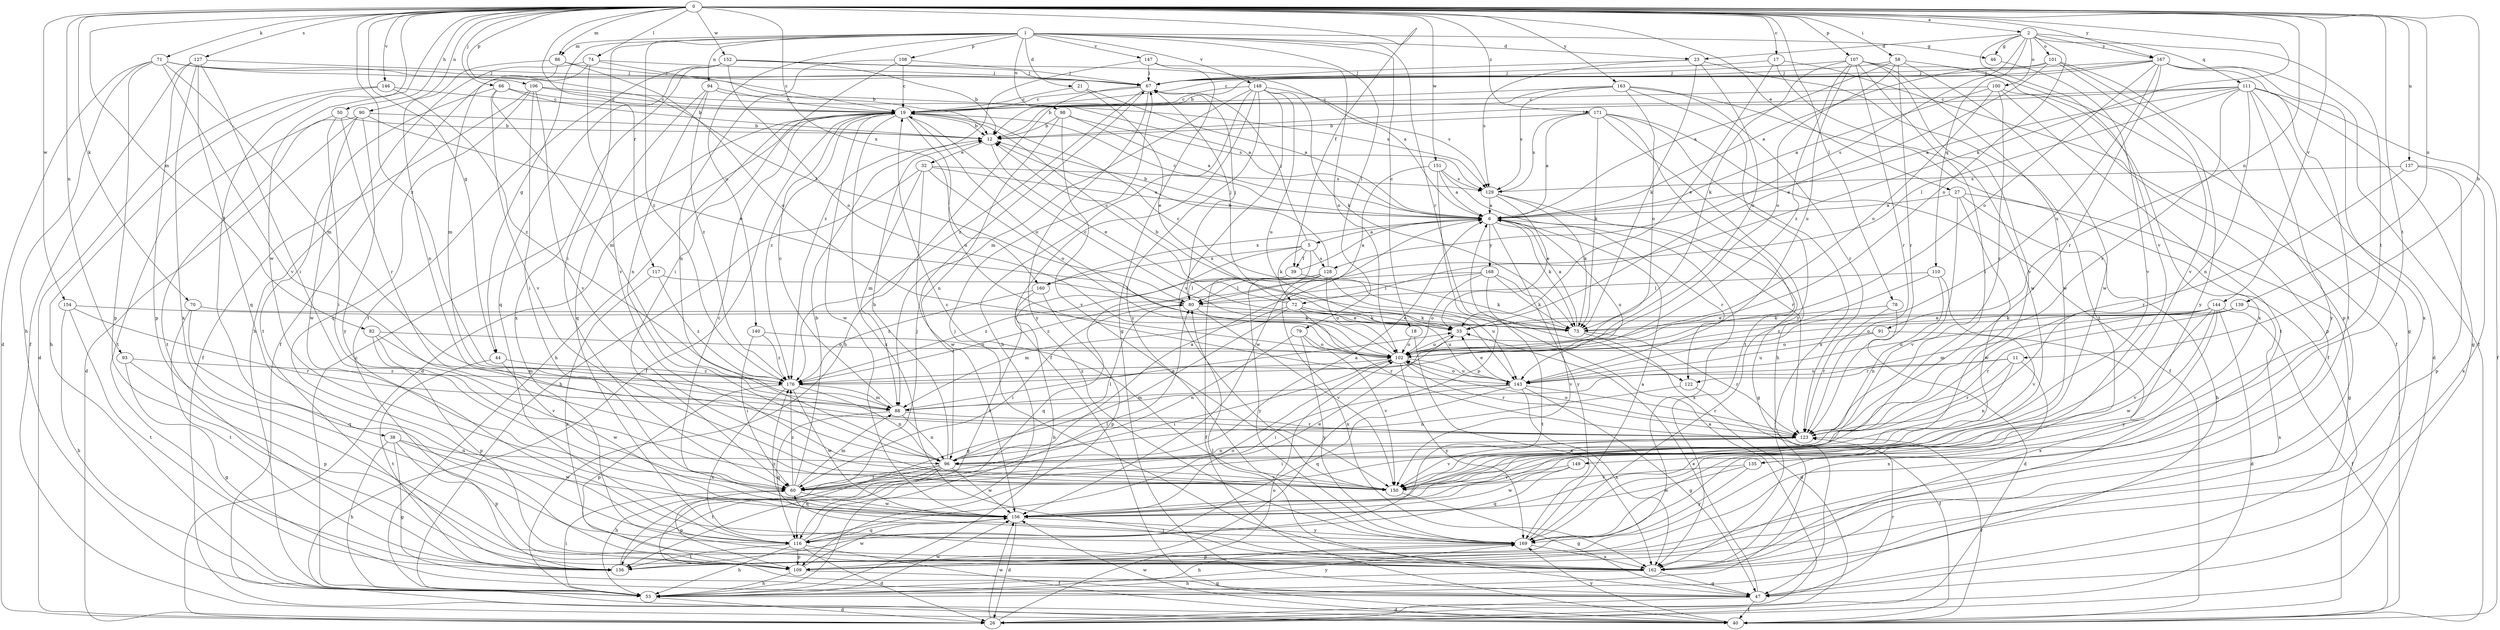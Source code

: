 strict digraph  {
0;
1;
2;
5;
6;
11;
12;
17;
18;
19;
21;
23;
26;
27;
32;
33;
38;
39;
40;
44;
46;
47;
50;
53;
58;
60;
66;
67;
70;
71;
72;
73;
74;
78;
79;
80;
82;
86;
88;
90;
91;
93;
94;
96;
98;
100;
101;
102;
106;
107;
108;
109;
110;
111;
116;
117;
122;
123;
127;
128;
129;
135;
136;
137;
139;
140;
143;
144;
146;
147;
148;
149;
150;
151;
152;
154;
156;
160;
162;
163;
167;
168;
169;
171;
176;
0 -> 2  [label=a];
0 -> 11  [label=b];
0 -> 17  [label=c];
0 -> 27  [label=e];
0 -> 38  [label=f];
0 -> 39  [label=f];
0 -> 44  [label=g];
0 -> 50  [label=h];
0 -> 58  [label=i];
0 -> 66  [label=j];
0 -> 70  [label=k];
0 -> 71  [label=k];
0 -> 72  [label=k];
0 -> 74  [label=l];
0 -> 78  [label=l];
0 -> 82  [label=m];
0 -> 86  [label=m];
0 -> 90  [label=n];
0 -> 91  [label=n];
0 -> 93  [label=n];
0 -> 106  [label=p];
0 -> 107  [label=p];
0 -> 117  [label=r];
0 -> 127  [label=s];
0 -> 135  [label=t];
0 -> 137  [label=u];
0 -> 139  [label=u];
0 -> 144  [label=v];
0 -> 146  [label=v];
0 -> 151  [label=w];
0 -> 152  [label=w];
0 -> 154  [label=w];
0 -> 156  [label=w];
0 -> 160  [label=x];
0 -> 163  [label=y];
0 -> 167  [label=y];
0 -> 171  [label=z];
0 -> 176  [label=z];
1 -> 18  [label=c];
1 -> 21  [label=d];
1 -> 23  [label=d];
1 -> 44  [label=g];
1 -> 46  [label=g];
1 -> 60  [label=i];
1 -> 79  [label=l];
1 -> 86  [label=m];
1 -> 94  [label=n];
1 -> 98  [label=o];
1 -> 108  [label=p];
1 -> 122  [label=r];
1 -> 140  [label=u];
1 -> 147  [label=v];
1 -> 148  [label=v];
1 -> 176  [label=z];
2 -> 23  [label=d];
2 -> 46  [label=g];
2 -> 100  [label=o];
2 -> 101  [label=o];
2 -> 102  [label=o];
2 -> 110  [label=q];
2 -> 111  [label=q];
2 -> 128  [label=s];
2 -> 135  [label=t];
2 -> 149  [label=v];
2 -> 167  [label=y];
5 -> 39  [label=f];
5 -> 40  [label=f];
5 -> 67  [label=j];
5 -> 72  [label=k];
5 -> 128  [label=s];
5 -> 136  [label=t];
5 -> 160  [label=x];
6 -> 5  [label=a];
6 -> 12  [label=b];
6 -> 19  [label=c];
6 -> 73  [label=k];
6 -> 122  [label=r];
6 -> 143  [label=u];
6 -> 160  [label=x];
6 -> 162  [label=x];
6 -> 168  [label=y];
6 -> 169  [label=y];
11 -> 96  [label=n];
11 -> 122  [label=r];
11 -> 123  [label=r];
11 -> 143  [label=u];
11 -> 162  [label=x];
12 -> 32  [label=e];
12 -> 33  [label=e];
17 -> 33  [label=e];
17 -> 40  [label=f];
17 -> 67  [label=j];
17 -> 156  [label=w];
18 -> 102  [label=o];
18 -> 162  [label=x];
19 -> 12  [label=b];
19 -> 26  [label=d];
19 -> 40  [label=f];
19 -> 53  [label=h];
19 -> 102  [label=o];
19 -> 143  [label=u];
19 -> 156  [label=w];
19 -> 162  [label=x];
19 -> 176  [label=z];
21 -> 6  [label=a];
21 -> 19  [label=c];
21 -> 33  [label=e];
23 -> 67  [label=j];
23 -> 73  [label=k];
23 -> 102  [label=o];
23 -> 129  [label=s];
23 -> 136  [label=t];
26 -> 6  [label=a];
26 -> 102  [label=o];
26 -> 156  [label=w];
27 -> 6  [label=a];
27 -> 47  [label=g];
27 -> 53  [label=h];
27 -> 150  [label=v];
27 -> 156  [label=w];
32 -> 6  [label=a];
32 -> 53  [label=h];
32 -> 88  [label=m];
32 -> 102  [label=o];
32 -> 129  [label=s];
32 -> 156  [label=w];
33 -> 102  [label=o];
38 -> 47  [label=g];
38 -> 53  [label=h];
38 -> 96  [label=n];
38 -> 109  [label=p];
38 -> 156  [label=w];
39 -> 6  [label=a];
39 -> 73  [label=k];
39 -> 80  [label=l];
40 -> 123  [label=r];
40 -> 156  [label=w];
40 -> 169  [label=y];
44 -> 136  [label=t];
44 -> 156  [label=w];
44 -> 176  [label=z];
46 -> 150  [label=v];
47 -> 26  [label=d];
47 -> 33  [label=e];
47 -> 40  [label=f];
47 -> 80  [label=l];
47 -> 123  [label=r];
50 -> 12  [label=b];
50 -> 60  [label=i];
50 -> 123  [label=r];
50 -> 136  [label=t];
53 -> 19  [label=c];
53 -> 26  [label=d];
53 -> 60  [label=i];
53 -> 156  [label=w];
53 -> 169  [label=y];
58 -> 6  [label=a];
58 -> 67  [label=j];
58 -> 102  [label=o];
58 -> 123  [label=r];
58 -> 156  [label=w];
58 -> 162  [label=x];
60 -> 6  [label=a];
60 -> 12  [label=b];
60 -> 88  [label=m];
60 -> 109  [label=p];
60 -> 156  [label=w];
60 -> 176  [label=z];
66 -> 12  [label=b];
66 -> 19  [label=c];
66 -> 88  [label=m];
66 -> 136  [label=t];
66 -> 150  [label=v];
67 -> 19  [label=c];
67 -> 53  [label=h];
67 -> 169  [label=y];
67 -> 176  [label=z];
70 -> 73  [label=k];
70 -> 116  [label=q];
70 -> 136  [label=t];
71 -> 12  [label=b];
71 -> 26  [label=d];
71 -> 53  [label=h];
71 -> 67  [label=j];
71 -> 80  [label=l];
71 -> 88  [label=m];
71 -> 109  [label=p];
71 -> 150  [label=v];
72 -> 19  [label=c];
72 -> 33  [label=e];
72 -> 47  [label=g];
72 -> 67  [label=j];
72 -> 73  [label=k];
72 -> 88  [label=m];
72 -> 123  [label=r];
72 -> 143  [label=u];
73 -> 6  [label=a];
73 -> 12  [label=b];
73 -> 19  [label=c];
73 -> 26  [label=d];
73 -> 123  [label=r];
74 -> 19  [label=c];
74 -> 40  [label=f];
74 -> 53  [label=h];
74 -> 67  [label=j];
74 -> 150  [label=v];
78 -> 26  [label=d];
78 -> 73  [label=k];
78 -> 123  [label=r];
79 -> 96  [label=n];
79 -> 102  [label=o];
79 -> 150  [label=v];
79 -> 169  [label=y];
80 -> 33  [label=e];
80 -> 60  [label=i];
80 -> 67  [label=j];
80 -> 150  [label=v];
82 -> 88  [label=m];
82 -> 102  [label=o];
82 -> 109  [label=p];
82 -> 150  [label=v];
86 -> 67  [label=j];
86 -> 88  [label=m];
86 -> 96  [label=n];
86 -> 102  [label=o];
88 -> 19  [label=c];
88 -> 33  [label=e];
88 -> 96  [label=n];
88 -> 116  [label=q];
88 -> 123  [label=r];
90 -> 12  [label=b];
90 -> 26  [label=d];
90 -> 33  [label=e];
90 -> 136  [label=t];
90 -> 156  [label=w];
90 -> 169  [label=y];
91 -> 102  [label=o];
91 -> 143  [label=u];
91 -> 162  [label=x];
93 -> 47  [label=g];
93 -> 109  [label=p];
93 -> 176  [label=z];
94 -> 6  [label=a];
94 -> 19  [label=c];
94 -> 96  [label=n];
94 -> 116  [label=q];
94 -> 176  [label=z];
96 -> 6  [label=a];
96 -> 12  [label=b];
96 -> 53  [label=h];
96 -> 60  [label=i];
96 -> 80  [label=l];
96 -> 116  [label=q];
96 -> 136  [label=t];
96 -> 150  [label=v];
96 -> 156  [label=w];
98 -> 6  [label=a];
98 -> 12  [label=b];
98 -> 96  [label=n];
98 -> 129  [label=s];
98 -> 150  [label=v];
100 -> 6  [label=a];
100 -> 19  [label=c];
100 -> 102  [label=o];
100 -> 109  [label=p];
100 -> 123  [label=r];
100 -> 136  [label=t];
101 -> 6  [label=a];
101 -> 33  [label=e];
101 -> 67  [label=j];
101 -> 109  [label=p];
101 -> 150  [label=v];
101 -> 169  [label=y];
102 -> 19  [label=c];
102 -> 60  [label=i];
102 -> 123  [label=r];
102 -> 143  [label=u];
102 -> 169  [label=y];
102 -> 176  [label=z];
106 -> 19  [label=c];
106 -> 40  [label=f];
106 -> 60  [label=i];
106 -> 116  [label=q];
106 -> 129  [label=s];
106 -> 150  [label=v];
107 -> 47  [label=g];
107 -> 60  [label=i];
107 -> 67  [label=j];
107 -> 73  [label=k];
107 -> 123  [label=r];
107 -> 143  [label=u];
107 -> 150  [label=v];
107 -> 156  [label=w];
107 -> 176  [label=z];
108 -> 19  [label=c];
108 -> 60  [label=i];
108 -> 67  [label=j];
108 -> 96  [label=n];
109 -> 47  [label=g];
109 -> 53  [label=h];
109 -> 156  [label=w];
110 -> 80  [label=l];
110 -> 96  [label=n];
110 -> 150  [label=v];
110 -> 176  [label=z];
111 -> 6  [label=a];
111 -> 12  [label=b];
111 -> 19  [label=c];
111 -> 26  [label=d];
111 -> 40  [label=f];
111 -> 47  [label=g];
111 -> 80  [label=l];
111 -> 96  [label=n];
111 -> 123  [label=r];
111 -> 169  [label=y];
116 -> 26  [label=d];
116 -> 40  [label=f];
116 -> 53  [label=h];
116 -> 80  [label=l];
116 -> 102  [label=o];
116 -> 109  [label=p];
116 -> 136  [label=t];
117 -> 80  [label=l];
117 -> 162  [label=x];
117 -> 176  [label=z];
122 -> 40  [label=f];
122 -> 96  [label=n];
123 -> 60  [label=i];
123 -> 96  [label=n];
123 -> 102  [label=o];
123 -> 150  [label=v];
127 -> 40  [label=f];
127 -> 60  [label=i];
127 -> 67  [label=j];
127 -> 109  [label=p];
127 -> 116  [label=q];
127 -> 162  [label=x];
128 -> 12  [label=b];
128 -> 80  [label=l];
128 -> 102  [label=o];
128 -> 116  [label=q];
128 -> 143  [label=u];
128 -> 162  [label=x];
128 -> 169  [label=y];
128 -> 176  [label=z];
129 -> 6  [label=a];
129 -> 33  [label=e];
129 -> 47  [label=g];
129 -> 73  [label=k];
135 -> 150  [label=v];
135 -> 156  [label=w];
135 -> 169  [label=y];
136 -> 67  [label=j];
137 -> 109  [label=p];
137 -> 123  [label=r];
137 -> 129  [label=s];
137 -> 162  [label=x];
139 -> 33  [label=e];
139 -> 88  [label=m];
139 -> 123  [label=r];
139 -> 162  [label=x];
140 -> 60  [label=i];
140 -> 102  [label=o];
140 -> 176  [label=z];
143 -> 33  [label=e];
143 -> 47  [label=g];
143 -> 60  [label=i];
143 -> 88  [label=m];
143 -> 102  [label=o];
143 -> 116  [label=q];
143 -> 123  [label=r];
143 -> 162  [label=x];
144 -> 26  [label=d];
144 -> 33  [label=e];
144 -> 40  [label=f];
144 -> 73  [label=k];
144 -> 102  [label=o];
144 -> 143  [label=u];
144 -> 150  [label=v];
144 -> 156  [label=w];
144 -> 169  [label=y];
146 -> 19  [label=c];
146 -> 26  [label=d];
146 -> 53  [label=h];
146 -> 176  [label=z];
147 -> 47  [label=g];
147 -> 67  [label=j];
147 -> 102  [label=o];
147 -> 176  [label=z];
148 -> 19  [label=c];
148 -> 40  [label=f];
148 -> 53  [label=h];
148 -> 73  [label=k];
148 -> 88  [label=m];
148 -> 129  [label=s];
148 -> 143  [label=u];
148 -> 150  [label=v];
148 -> 169  [label=y];
149 -> 116  [label=q];
149 -> 150  [label=v];
149 -> 156  [label=w];
150 -> 19  [label=c];
150 -> 47  [label=g];
151 -> 6  [label=a];
151 -> 109  [label=p];
151 -> 123  [label=r];
151 -> 129  [label=s];
151 -> 156  [label=w];
152 -> 6  [label=a];
152 -> 12  [label=b];
152 -> 67  [label=j];
152 -> 102  [label=o];
152 -> 116  [label=q];
152 -> 136  [label=t];
152 -> 162  [label=x];
154 -> 53  [label=h];
154 -> 73  [label=k];
154 -> 123  [label=r];
154 -> 136  [label=t];
156 -> 19  [label=c];
156 -> 26  [label=d];
156 -> 33  [label=e];
156 -> 116  [label=q];
156 -> 169  [label=y];
160 -> 53  [label=h];
160 -> 109  [label=p];
160 -> 176  [label=z];
162 -> 47  [label=g];
162 -> 53  [label=h];
162 -> 60  [label=i];
162 -> 67  [label=j];
163 -> 12  [label=b];
163 -> 19  [label=c];
163 -> 40  [label=f];
163 -> 102  [label=o];
163 -> 123  [label=r];
163 -> 129  [label=s];
163 -> 169  [label=y];
167 -> 12  [label=b];
167 -> 19  [label=c];
167 -> 40  [label=f];
167 -> 67  [label=j];
167 -> 102  [label=o];
167 -> 123  [label=r];
167 -> 136  [label=t];
167 -> 143  [label=u];
167 -> 162  [label=x];
168 -> 73  [label=k];
168 -> 80  [label=l];
168 -> 102  [label=o];
168 -> 136  [label=t];
168 -> 150  [label=v];
168 -> 176  [label=z];
169 -> 6  [label=a];
169 -> 53  [label=h];
169 -> 109  [label=p];
169 -> 162  [label=x];
169 -> 176  [label=z];
171 -> 6  [label=a];
171 -> 12  [label=b];
171 -> 40  [label=f];
171 -> 53  [label=h];
171 -> 73  [label=k];
171 -> 129  [label=s];
171 -> 136  [label=t];
171 -> 162  [label=x];
176 -> 88  [label=m];
176 -> 96  [label=n];
176 -> 109  [label=p];
176 -> 156  [label=w];
176 -> 162  [label=x];
}
